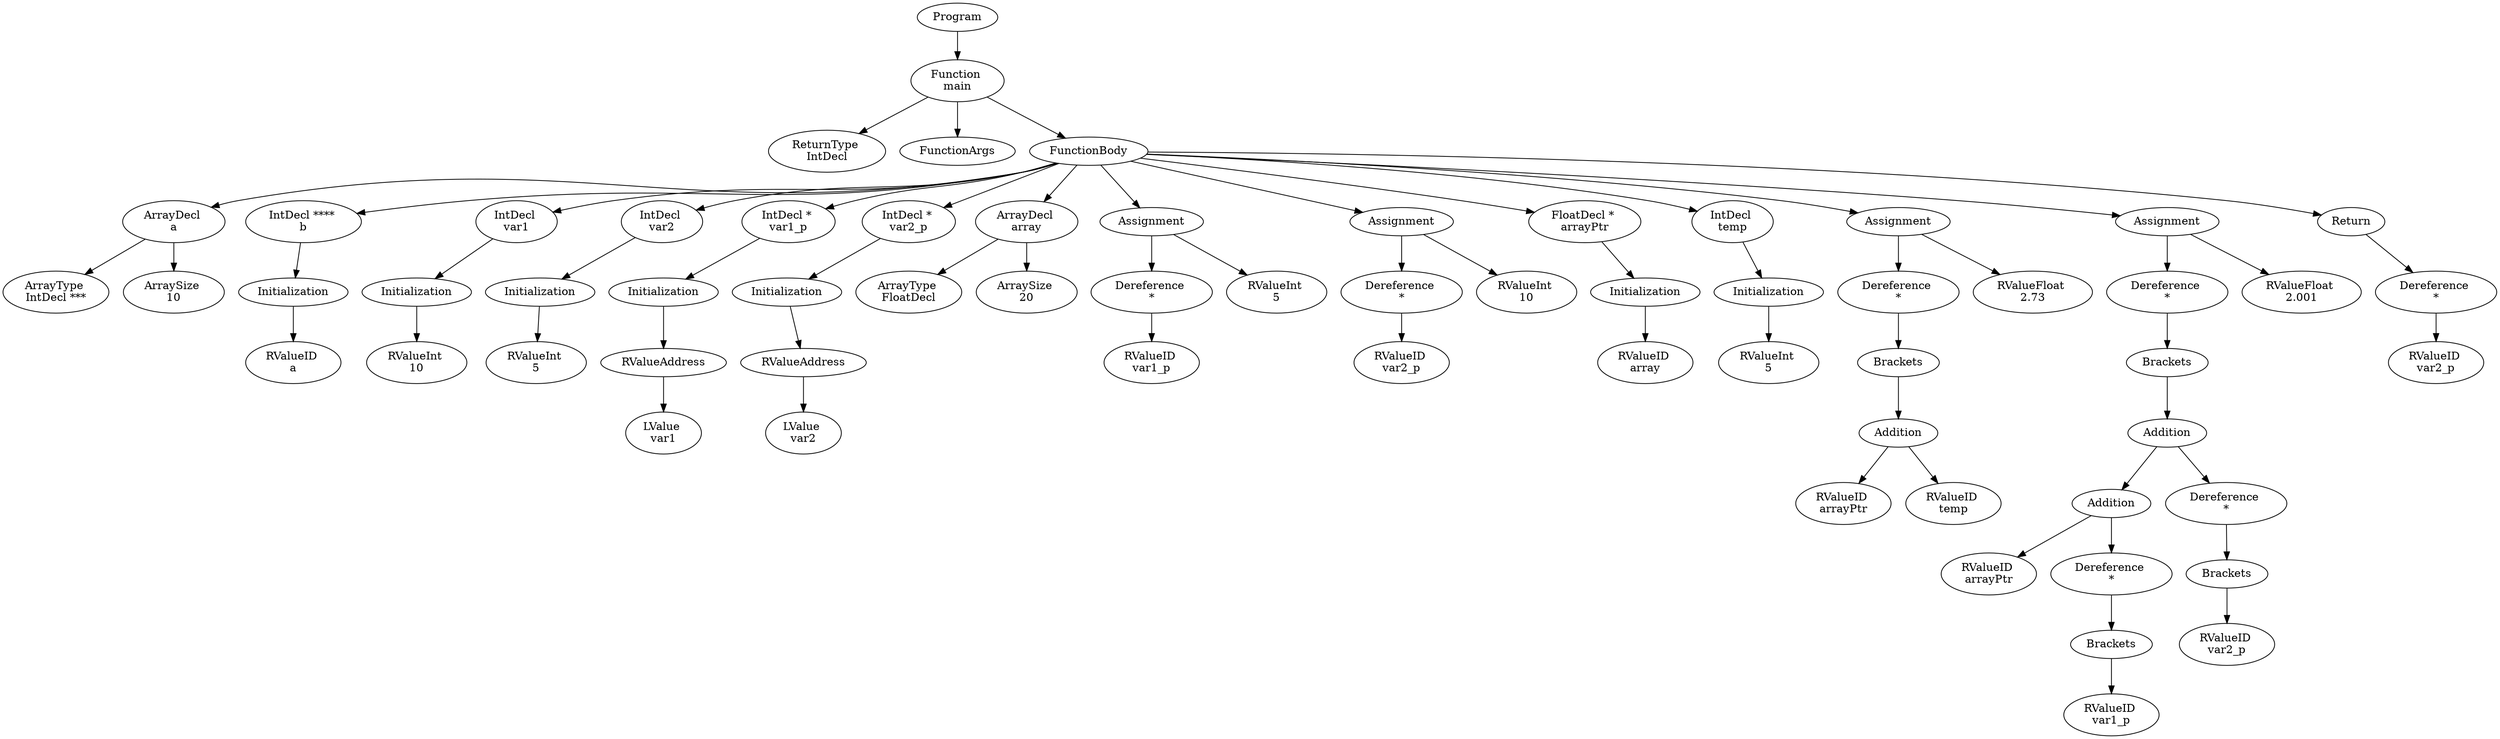 digraph AST {
1 [label="Program"];
2 [label="Function \nmain"];
3 [label="ReturnType \nIntDecl"];
4 [label="FunctionArgs"];
5 [label="FunctionBody"];
6 [label="ArrayDecl \na"];
7 [label="ArrayType \nIntDecl ***"];
8 [label="ArraySize \n10"];
6 -> 7;
6 -> 8;
9 [label="IntDecl **** \nb"];
10 [label="Initialization"];
11 [label="RValueID \na"];
10 -> 11;
9 -> 10;
12 [label="IntDecl \nvar1"];
13 [label="Initialization"];
14 [label="RValueInt \n10"];
13 -> 14;
12 -> 13;
15 [label="IntDecl \nvar2"];
16 [label="Initialization"];
17 [label="RValueInt \n5"];
16 -> 17;
15 -> 16;
18 [label="IntDecl * \nvar1_p"];
19 [label="Initialization"];
20 [label="RValueAddress"];
21 [label="LValue \nvar1"];
20 -> 21;
19 -> 20;
18 -> 19;
22 [label="IntDecl * \nvar2_p"];
23 [label="Initialization"];
24 [label="RValueAddress"];
25 [label="LValue \nvar2"];
24 -> 25;
23 -> 24;
22 -> 23;
26 [label="ArrayDecl \narray"];
27 [label="ArrayType \nFloatDecl"];
28 [label="ArraySize \n20"];
26 -> 27;
26 -> 28;
29 [label="Assignment"];
30 [label="Dereference \n*"];
31 [label="RValueID \nvar1_p"];
30 -> 31;
32 [label="RValueInt \n5"];
29 -> 30;
29 -> 32;
33 [label="Assignment"];
34 [label="Dereference \n*"];
35 [label="RValueID \nvar2_p"];
34 -> 35;
36 [label="RValueInt \n10"];
33 -> 34;
33 -> 36;
37 [label="FloatDecl * \narrayPtr"];
38 [label="Initialization"];
39 [label="RValueID \narray"];
38 -> 39;
37 -> 38;
40 [label="IntDecl \ntemp"];
41 [label="Initialization"];
42 [label="RValueInt \n5"];
41 -> 42;
40 -> 41;
43 [label="Assignment"];
44 [label="Dereference \n*"];
45 [label="Brackets"];
46 [label="Addition"];
47 [label="RValueID \narrayPtr"];
48 [label="RValueID \ntemp"];
46 -> 47;
46 -> 48;
45 -> 46;
44 -> 45;
49 [label="RValueFloat \n2.73"];
43 -> 44;
43 -> 49;
50 [label="Assignment"];
51 [label="Dereference \n*"];
52 [label="Brackets"];
53 [label="Addition"];
54 [label="Addition"];
55 [label="RValueID \narrayPtr"];
56 [label="Dereference \n*"];
57 [label="Brackets"];
58 [label="RValueID \nvar1_p"];
57 -> 58;
56 -> 57;
54 -> 55;
54 -> 56;
59 [label="Dereference \n*"];
60 [label="Brackets"];
61 [label="RValueID \nvar2_p"];
60 -> 61;
59 -> 60;
53 -> 54;
53 -> 59;
52 -> 53;
51 -> 52;
62 [label="RValueFloat \n2.001"];
50 -> 51;
50 -> 62;
63 [label="Return"];
64 [label="Dereference \n*"];
65 [label="RValueID \nvar2_p"];
64 -> 65;
63 -> 64;
5 -> 6;
5 -> 9;
5 -> 12;
5 -> 15;
5 -> 18;
5 -> 22;
5 -> 26;
5 -> 29;
5 -> 33;
5 -> 37;
5 -> 40;
5 -> 43;
5 -> 50;
5 -> 63;
2 -> 3;
2 -> 4;
2 -> 5;
1 -> 2;
}